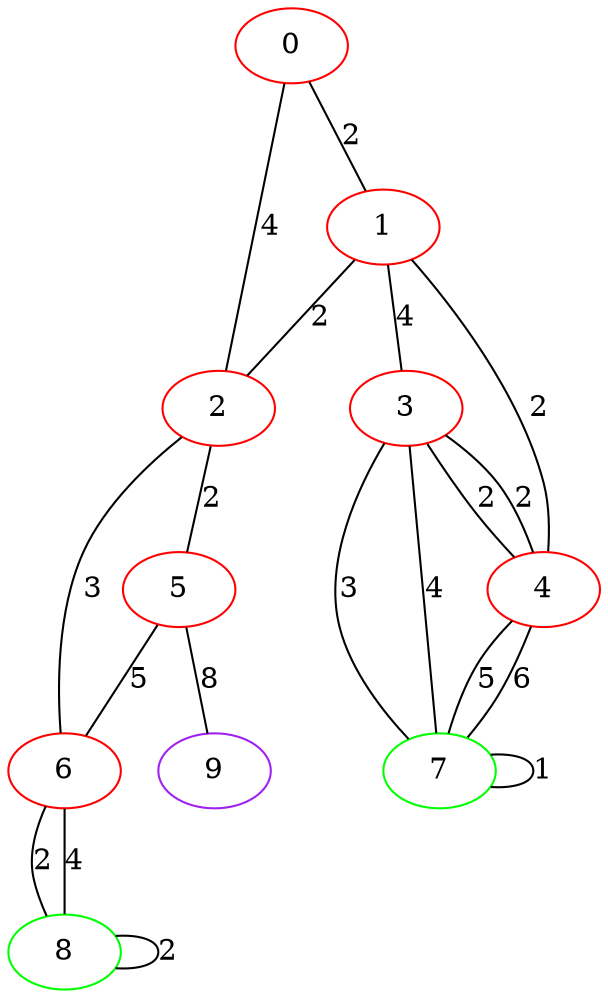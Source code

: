 graph "" {
0 [color=red, weight=1];
1 [color=red, weight=1];
2 [color=red, weight=1];
3 [color=red, weight=1];
4 [color=red, weight=1];
5 [color=red, weight=1];
6 [color=red, weight=1];
7 [color=green, weight=2];
8 [color=green, weight=2];
9 [color=purple, weight=4];
0 -- 1  [key=0, label=2];
0 -- 2  [key=0, label=4];
1 -- 2  [key=0, label=2];
1 -- 3  [key=0, label=4];
1 -- 4  [key=0, label=2];
2 -- 5  [key=0, label=2];
2 -- 6  [key=0, label=3];
3 -- 4  [key=0, label=2];
3 -- 4  [key=1, label=2];
3 -- 7  [key=0, label=3];
3 -- 7  [key=1, label=4];
4 -- 7  [key=0, label=5];
4 -- 7  [key=1, label=6];
5 -- 9  [key=0, label=8];
5 -- 6  [key=0, label=5];
6 -- 8  [key=0, label=2];
6 -- 8  [key=1, label=4];
7 -- 7  [key=0, label=1];
8 -- 8  [key=0, label=2];
}
